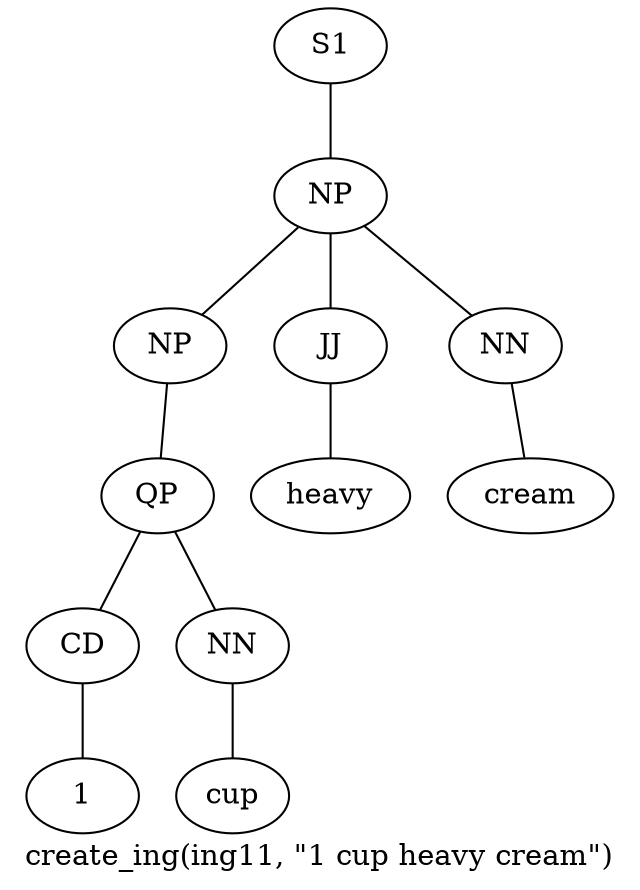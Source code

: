 graph SyntaxGraph {
	label = "create_ing(ing11, \"1 cup heavy cream\")";
	Node0 [label="S1"];
	Node1 [label="NP"];
	Node2 [label="NP"];
	Node3 [label="QP"];
	Node4 [label="CD"];
	Node5 [label="1"];
	Node6 [label="NN"];
	Node7 [label="cup"];
	Node8 [label="JJ"];
	Node9 [label="heavy"];
	Node10 [label="NN"];
	Node11 [label="cream"];

	Node0 -- Node1;
	Node1 -- Node2;
	Node1 -- Node8;
	Node1 -- Node10;
	Node2 -- Node3;
	Node3 -- Node4;
	Node3 -- Node6;
	Node4 -- Node5;
	Node6 -- Node7;
	Node8 -- Node9;
	Node10 -- Node11;
}